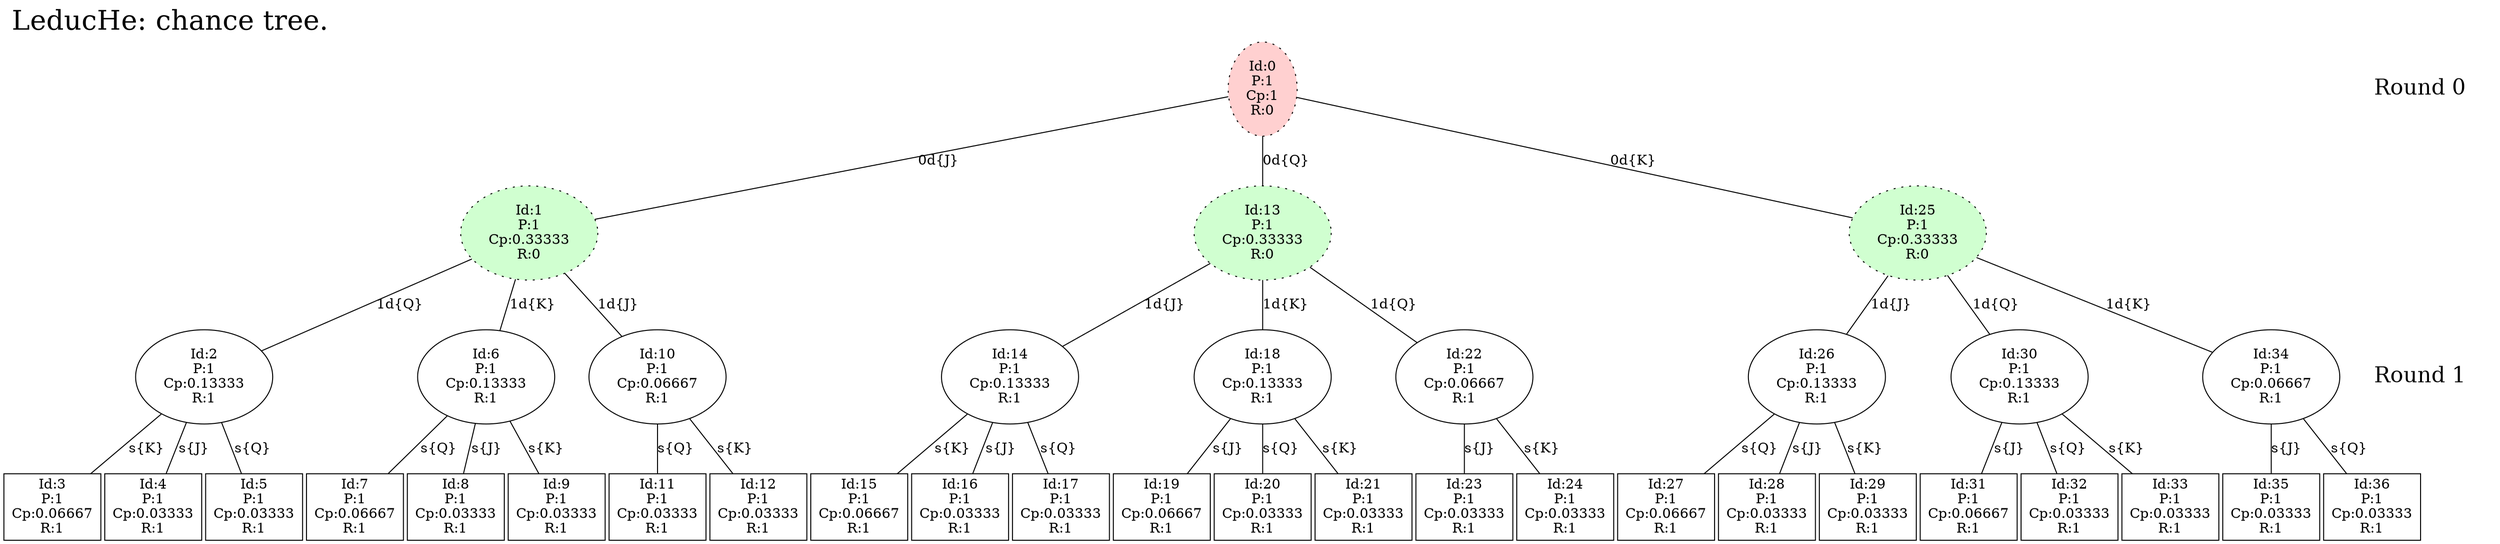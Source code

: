 digraph G {
graph [labeljust="l" labelloc="t" fontsize="28" nodesep="0.05" label="LeducHe: chance tree." ];
node[];
edge[arrowhead="none" ];
"n3"[label="Id:3\nP:1\nCp:0.06667\nR:1" fillcolor="#FFFFFF" style="filled" shape="box" ];
"n2" -> "n3"[label="s{K}" ];
"n4"[label="Id:4\nP:1\nCp:0.03333\nR:1" fillcolor="#FFFFFF" style="filled" shape="box" ];
"n2" -> "n4"[label="s{J}" ];
"n5"[label="Id:5\nP:1\nCp:0.03333\nR:1" fillcolor="#FFFFFF" style="filled" shape="box" ];
"n2" -> "n5"[label="s{Q}" ];
{rank=same; round1;
"n2"[label="Id:2\nP:1\nCp:0.13333\nR:1" fillcolor="#FFFFFF" style="filled" shape="ellipse" ];
}
"n1" -> "n2"[label="1d{Q}" ];
"n7"[label="Id:7\nP:1\nCp:0.06667\nR:1" fillcolor="#FFFFFF" style="filled" shape="box" ];
"n6" -> "n7"[label="s{Q}" ];
"n8"[label="Id:8\nP:1\nCp:0.03333\nR:1" fillcolor="#FFFFFF" style="filled" shape="box" ];
"n6" -> "n8"[label="s{J}" ];
"n9"[label="Id:9\nP:1\nCp:0.03333\nR:1" fillcolor="#FFFFFF" style="filled" shape="box" ];
"n6" -> "n9"[label="s{K}" ];
{rank=same; round1;
"n6"[label="Id:6\nP:1\nCp:0.13333\nR:1" fillcolor="#FFFFFF" style="filled" shape="ellipse" ];
}
"n1" -> "n6"[label="1d{K}" ];
"n11"[label="Id:11\nP:1\nCp:0.03333\nR:1" fillcolor="#FFFFFF" style="filled" shape="box" ];
"n10" -> "n11"[label="s{Q}" ];
"n12"[label="Id:12\nP:1\nCp:0.03333\nR:1" fillcolor="#FFFFFF" style="filled" shape="box" ];
"n10" -> "n12"[label="s{K}" ];
{rank=same; round1;
"n10"[label="Id:10\nP:1\nCp:0.06667\nR:1" fillcolor="#FFFFFF" style="filled" shape="ellipse" ];
}
"n1" -> "n10"[label="1d{J}" ];
"n1"[label="Id:1\nP:1\nCp:0.33333\nR:0" fillcolor="#D0FFD0" style="filled, dotted" shape="ellipse" ];
"n0" -> "n1"[label="0d{J}" ];
"n15"[label="Id:15\nP:1\nCp:0.06667\nR:1" fillcolor="#FFFFFF" style="filled" shape="box" ];
"n14" -> "n15"[label="s{K}" ];
"n16"[label="Id:16\nP:1\nCp:0.03333\nR:1" fillcolor="#FFFFFF" style="filled" shape="box" ];
"n14" -> "n16"[label="s{J}" ];
"n17"[label="Id:17\nP:1\nCp:0.03333\nR:1" fillcolor="#FFFFFF" style="filled" shape="box" ];
"n14" -> "n17"[label="s{Q}" ];
{rank=same; round1;
"n14"[label="Id:14\nP:1\nCp:0.13333\nR:1" fillcolor="#FFFFFF" style="filled" shape="ellipse" ];
}
"n13" -> "n14"[label="1d{J}" ];
"n19"[label="Id:19\nP:1\nCp:0.06667\nR:1" fillcolor="#FFFFFF" style="filled" shape="box" ];
"n18" -> "n19"[label="s{J}" ];
"n20"[label="Id:20\nP:1\nCp:0.03333\nR:1" fillcolor="#FFFFFF" style="filled" shape="box" ];
"n18" -> "n20"[label="s{Q}" ];
"n21"[label="Id:21\nP:1\nCp:0.03333\nR:1" fillcolor="#FFFFFF" style="filled" shape="box" ];
"n18" -> "n21"[label="s{K}" ];
{rank=same; round1;
"n18"[label="Id:18\nP:1\nCp:0.13333\nR:1" fillcolor="#FFFFFF" style="filled" shape="ellipse" ];
}
"n13" -> "n18"[label="1d{K}" ];
"n23"[label="Id:23\nP:1\nCp:0.03333\nR:1" fillcolor="#FFFFFF" style="filled" shape="box" ];
"n22" -> "n23"[label="s{J}" ];
"n24"[label="Id:24\nP:1\nCp:0.03333\nR:1" fillcolor="#FFFFFF" style="filled" shape="box" ];
"n22" -> "n24"[label="s{K}" ];
{rank=same; round1;
"n22"[label="Id:22\nP:1\nCp:0.06667\nR:1" fillcolor="#FFFFFF" style="filled" shape="ellipse" ];
}
"n13" -> "n22"[label="1d{Q}" ];
"n13"[label="Id:13\nP:1\nCp:0.33333\nR:0" fillcolor="#D0FFD0" style="filled, dotted" shape="ellipse" ];
"n0" -> "n13"[label="0d{Q}" ];
"n27"[label="Id:27\nP:1\nCp:0.06667\nR:1" fillcolor="#FFFFFF" style="filled" shape="box" ];
"n26" -> "n27"[label="s{Q}" ];
"n28"[label="Id:28\nP:1\nCp:0.03333\nR:1" fillcolor="#FFFFFF" style="filled" shape="box" ];
"n26" -> "n28"[label="s{J}" ];
"n29"[label="Id:29\nP:1\nCp:0.03333\nR:1" fillcolor="#FFFFFF" style="filled" shape="box" ];
"n26" -> "n29"[label="s{K}" ];
{rank=same; round1;
"n26"[label="Id:26\nP:1\nCp:0.13333\nR:1" fillcolor="#FFFFFF" style="filled" shape="ellipse" ];
}
"n25" -> "n26"[label="1d{J}" ];
"n31"[label="Id:31\nP:1\nCp:0.06667\nR:1" fillcolor="#FFFFFF" style="filled" shape="box" ];
"n30" -> "n31"[label="s{J}" ];
"n32"[label="Id:32\nP:1\nCp:0.03333\nR:1" fillcolor="#FFFFFF" style="filled" shape="box" ];
"n30" -> "n32"[label="s{Q}" ];
"n33"[label="Id:33\nP:1\nCp:0.03333\nR:1" fillcolor="#FFFFFF" style="filled" shape="box" ];
"n30" -> "n33"[label="s{K}" ];
{rank=same; round1;
"n30"[label="Id:30\nP:1\nCp:0.13333\nR:1" fillcolor="#FFFFFF" style="filled" shape="ellipse" ];
}
"n25" -> "n30"[label="1d{Q}" ];
"n35"[label="Id:35\nP:1\nCp:0.03333\nR:1" fillcolor="#FFFFFF" style="filled" shape="box" ];
"n34" -> "n35"[label="s{J}" ];
"n36"[label="Id:36\nP:1\nCp:0.03333\nR:1" fillcolor="#FFFFFF" style="filled" shape="box" ];
"n34" -> "n36"[label="s{Q}" ];
{rank=same; round1;
"n34"[label="Id:34\nP:1\nCp:0.06667\nR:1" fillcolor="#FFFFFF" style="filled" shape="ellipse" ];
}
"n25" -> "n34"[label="1d{K}" ];
"n25"[label="Id:25\nP:1\nCp:0.33333\nR:0" fillcolor="#D0FFD0" style="filled, dotted" shape="ellipse" ];
"n0" -> "n25"[label="0d{K}" ];
{rank=same; round0;
"n0"[label="Id:0\nP:1\nCp:1\nR:0" fillcolor="#FFD0D0" style="filled, dotted" shape="ellipse" ];
}
{
"round0"[fontsize="22" style="bold" peripheries="0" label="Round 0" ];
"round1"[fontsize="22" style="bold" peripheries="0" label="Round 1" ];
"round0" -> "round1"[style="invis" ];
}
}
